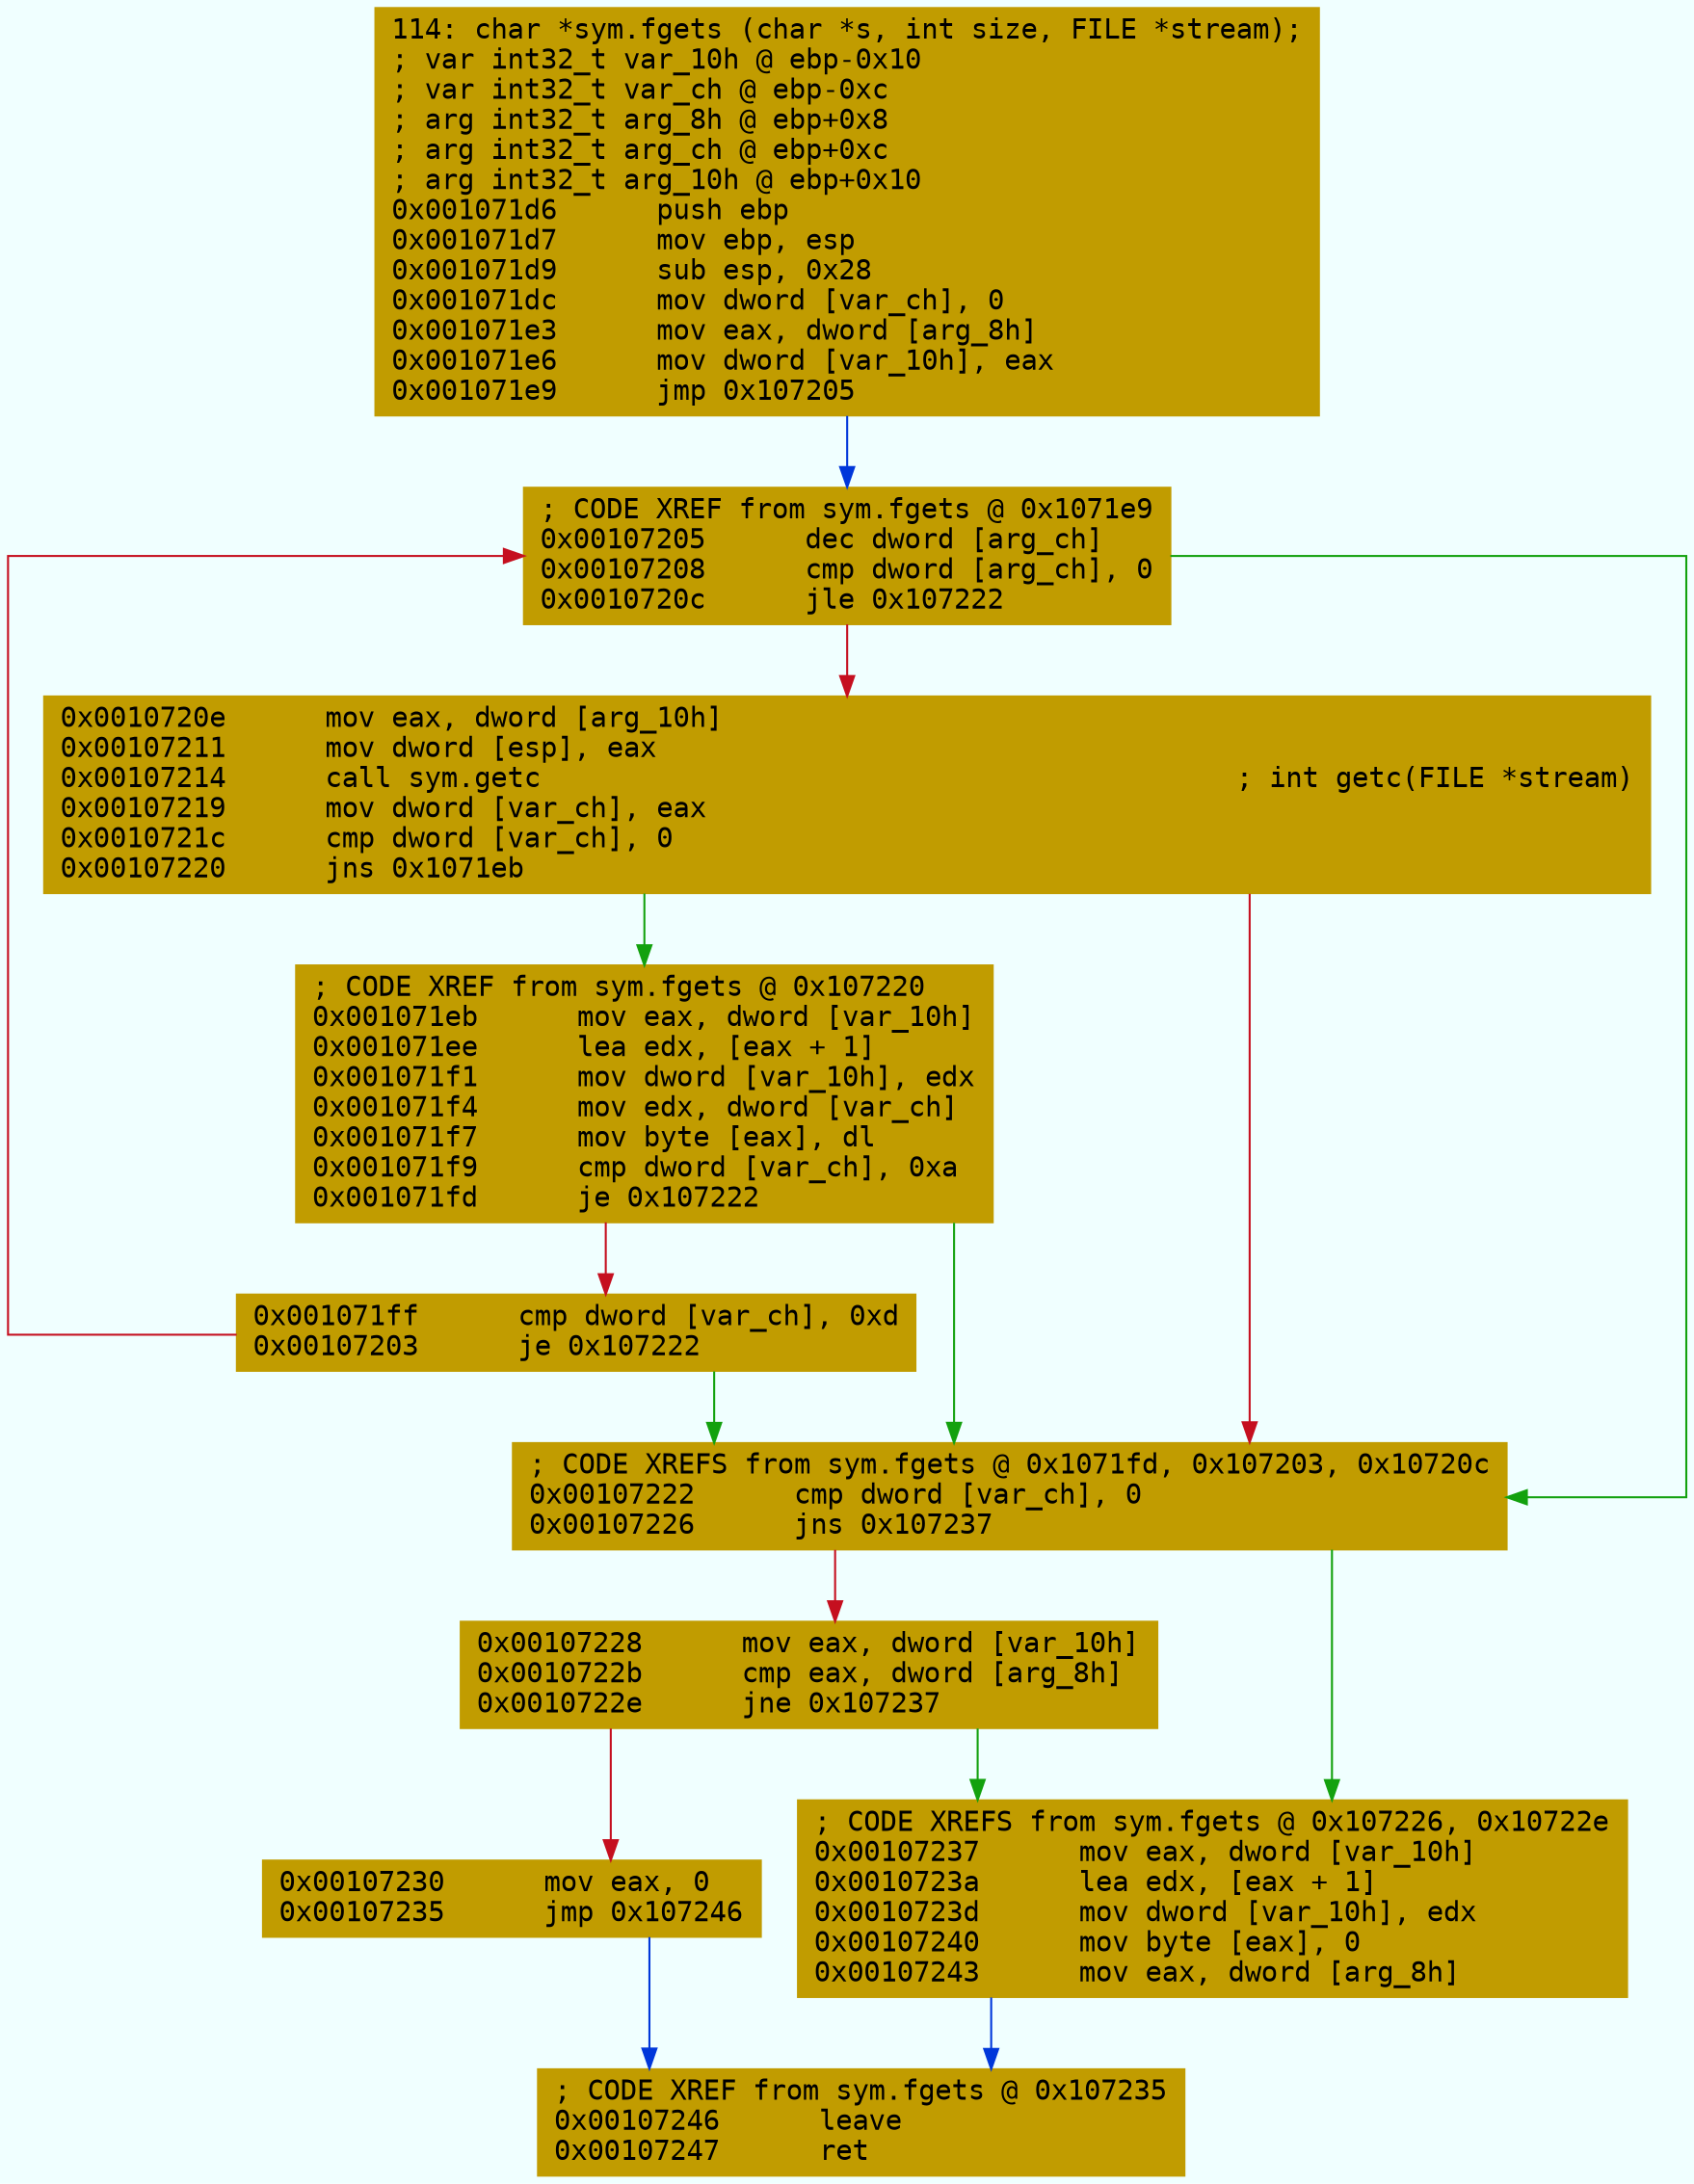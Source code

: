 digraph code {
	graph [bgcolor=azure fontsize=8 fontname="Courier" splines="ortho"];
	node [fillcolor=gray style=filled shape=box];
	edge [arrowhead="normal"];
	"0x001071d6" [URL="sym.fgets/0x001071d6", fillcolor="#c19c00",color="#c19c00", fontname="Courier",label="114: char *sym.fgets (char *s, int size, FILE *stream);\l; var int32_t var_10h @ ebp-0x10\l; var int32_t var_ch @ ebp-0xc\l; arg int32_t arg_8h @ ebp+0x8\l; arg int32_t arg_ch @ ebp+0xc\l; arg int32_t arg_10h @ ebp+0x10\l0x001071d6      push ebp\l0x001071d7      mov ebp, esp\l0x001071d9      sub esp, 0x28\l0x001071dc      mov dword [var_ch], 0\l0x001071e3      mov eax, dword [arg_8h]\l0x001071e6      mov dword [var_10h], eax\l0x001071e9      jmp 0x107205\l"]
	"0x001071eb" [URL="sym.fgets/0x001071eb", fillcolor="#c19c00",color="#c19c00", fontname="Courier",label="; CODE XREF from sym.fgets @ 0x107220\l0x001071eb      mov eax, dword [var_10h]\l0x001071ee      lea edx, [eax + 1]\l0x001071f1      mov dword [var_10h], edx\l0x001071f4      mov edx, dword [var_ch]\l0x001071f7      mov byte [eax], dl\l0x001071f9      cmp dword [var_ch], 0xa\l0x001071fd      je 0x107222\l"]
	"0x001071ff" [URL="sym.fgets/0x001071ff", fillcolor="#c19c00",color="#c19c00", fontname="Courier",label="0x001071ff      cmp dword [var_ch], 0xd\l0x00107203      je 0x107222\l"]
	"0x00107205" [URL="sym.fgets/0x00107205", fillcolor="#c19c00",color="#c19c00", fontname="Courier",label="; CODE XREF from sym.fgets @ 0x1071e9\l0x00107205      dec dword [arg_ch]\l0x00107208      cmp dword [arg_ch], 0\l0x0010720c      jle 0x107222\l"]
	"0x0010720e" [URL="sym.fgets/0x0010720e", fillcolor="#c19c00",color="#c19c00", fontname="Courier",label="0x0010720e      mov eax, dword [arg_10h]\l0x00107211      mov dword [esp], eax\l0x00107214      call sym.getc                                          ; int getc(FILE *stream)\l0x00107219      mov dword [var_ch], eax\l0x0010721c      cmp dword [var_ch], 0\l0x00107220      jns 0x1071eb\l"]
	"0x00107222" [URL="sym.fgets/0x00107222", fillcolor="#c19c00",color="#c19c00", fontname="Courier",label="; CODE XREFS from sym.fgets @ 0x1071fd, 0x107203, 0x10720c\l0x00107222      cmp dword [var_ch], 0\l0x00107226      jns 0x107237\l"]
	"0x00107228" [URL="sym.fgets/0x00107228", fillcolor="#c19c00",color="#c19c00", fontname="Courier",label="0x00107228      mov eax, dword [var_10h]\l0x0010722b      cmp eax, dword [arg_8h]\l0x0010722e      jne 0x107237\l"]
	"0x00107230" [URL="sym.fgets/0x00107230", fillcolor="#c19c00",color="#c19c00", fontname="Courier",label="0x00107230      mov eax, 0\l0x00107235      jmp 0x107246\l"]
	"0x00107237" [URL="sym.fgets/0x00107237", fillcolor="#c19c00",color="#c19c00", fontname="Courier",label="; CODE XREFS from sym.fgets @ 0x107226, 0x10722e\l0x00107237      mov eax, dword [var_10h]\l0x0010723a      lea edx, [eax + 1]\l0x0010723d      mov dword [var_10h], edx\l0x00107240      mov byte [eax], 0\l0x00107243      mov eax, dword [arg_8h]\l"]
	"0x00107246" [URL="sym.fgets/0x00107246", fillcolor="#c19c00",color="#c19c00", fontname="Courier",label="; CODE XREF from sym.fgets @ 0x107235\l0x00107246      leave\l0x00107247      ret\l"]
        "0x001071d6" -> "0x00107205" [color="#0037da"];
        "0x001071eb" -> "0x00107222" [color="#13a10e"];
        "0x001071eb" -> "0x001071ff" [color="#c50f1f"];
        "0x001071ff" -> "0x00107222" [color="#13a10e"];
        "0x001071ff" -> "0x00107205" [color="#c50f1f"];
        "0x00107205" -> "0x00107222" [color="#13a10e"];
        "0x00107205" -> "0x0010720e" [color="#c50f1f"];
        "0x0010720e" -> "0x001071eb" [color="#13a10e"];
        "0x0010720e" -> "0x00107222" [color="#c50f1f"];
        "0x00107222" -> "0x00107237" [color="#13a10e"];
        "0x00107222" -> "0x00107228" [color="#c50f1f"];
        "0x00107228" -> "0x00107237" [color="#13a10e"];
        "0x00107228" -> "0x00107230" [color="#c50f1f"];
        "0x00107230" -> "0x00107246" [color="#0037da"];
        "0x00107237" -> "0x00107246" [color="#0037da"];
}
